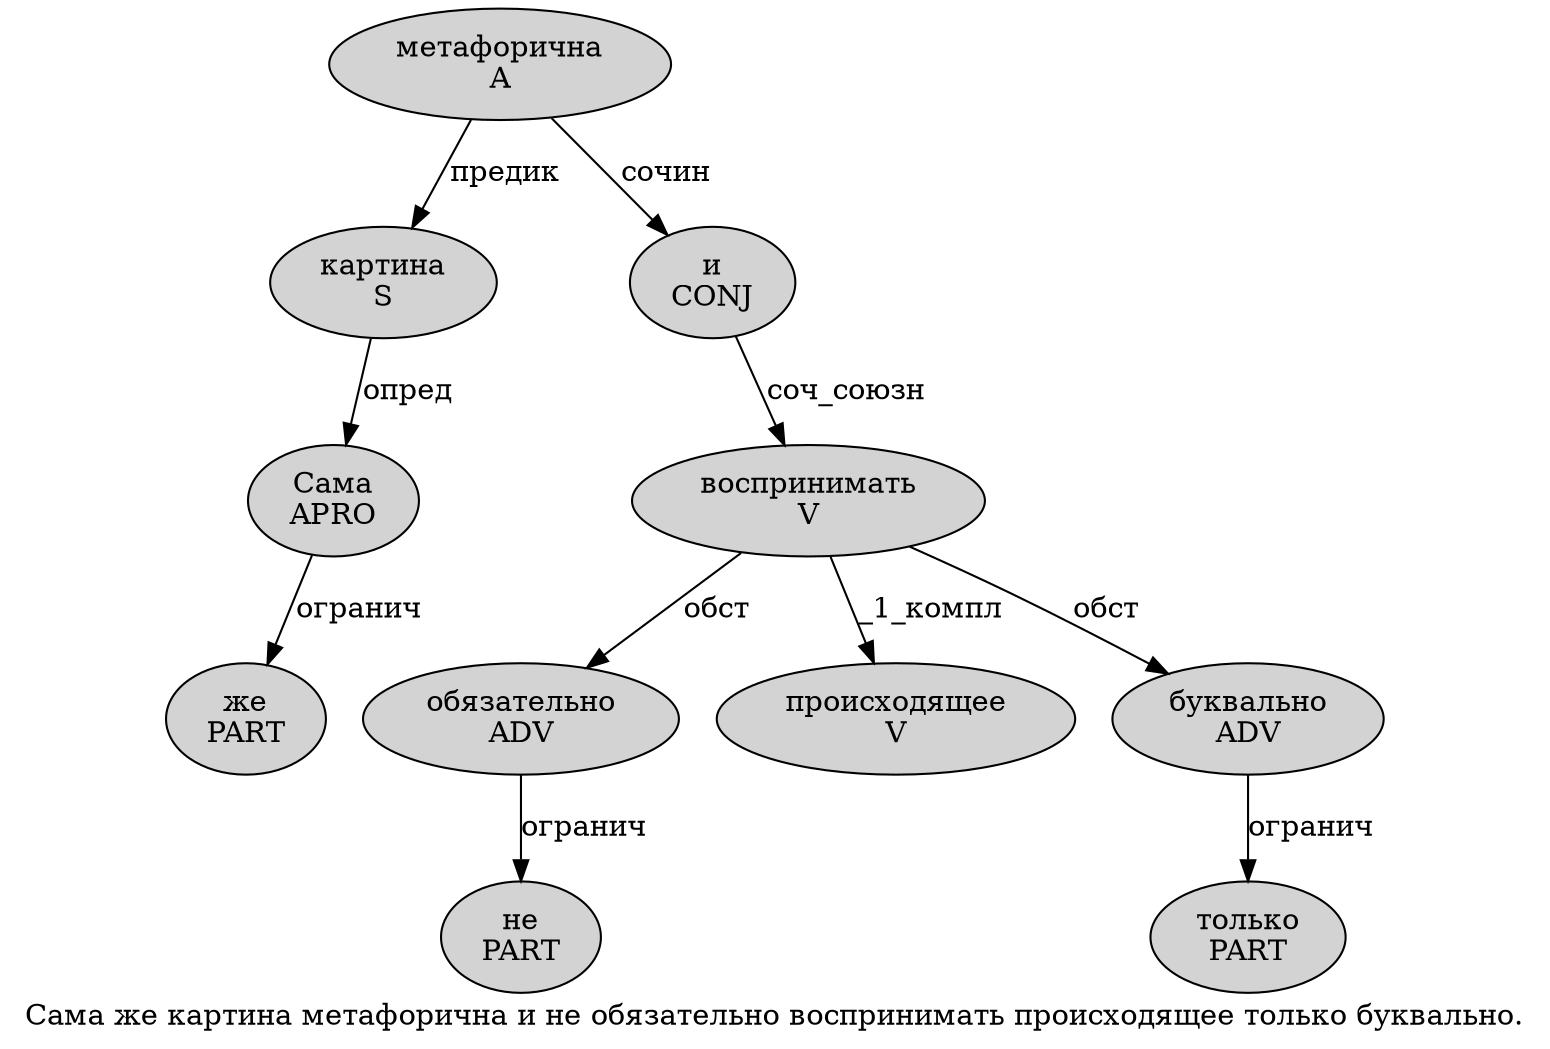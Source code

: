 digraph SENTENCE_406 {
	graph [label="Сама же картина метафорична и не обязательно воспринимать происходящее только буквально."]
	node [style=filled]
		0 [label="Сама
APRO" color="" fillcolor=lightgray penwidth=1 shape=ellipse]
		1 [label="же
PART" color="" fillcolor=lightgray penwidth=1 shape=ellipse]
		2 [label="картина
S" color="" fillcolor=lightgray penwidth=1 shape=ellipse]
		3 [label="метафорична
A" color="" fillcolor=lightgray penwidth=1 shape=ellipse]
		4 [label="и
CONJ" color="" fillcolor=lightgray penwidth=1 shape=ellipse]
		5 [label="не
PART" color="" fillcolor=lightgray penwidth=1 shape=ellipse]
		6 [label="обязательно
ADV" color="" fillcolor=lightgray penwidth=1 shape=ellipse]
		7 [label="воспринимать
V" color="" fillcolor=lightgray penwidth=1 shape=ellipse]
		8 [label="происходящее
V" color="" fillcolor=lightgray penwidth=1 shape=ellipse]
		9 [label="только
PART" color="" fillcolor=lightgray penwidth=1 shape=ellipse]
		10 [label="буквально
ADV" color="" fillcolor=lightgray penwidth=1 shape=ellipse]
			2 -> 0 [label="опред"]
			0 -> 1 [label="огранич"]
			7 -> 6 [label="обст"]
			7 -> 8 [label="_1_компл"]
			7 -> 10 [label="обст"]
			3 -> 2 [label="предик"]
			3 -> 4 [label="сочин"]
			10 -> 9 [label="огранич"]
			6 -> 5 [label="огранич"]
			4 -> 7 [label="соч_союзн"]
}